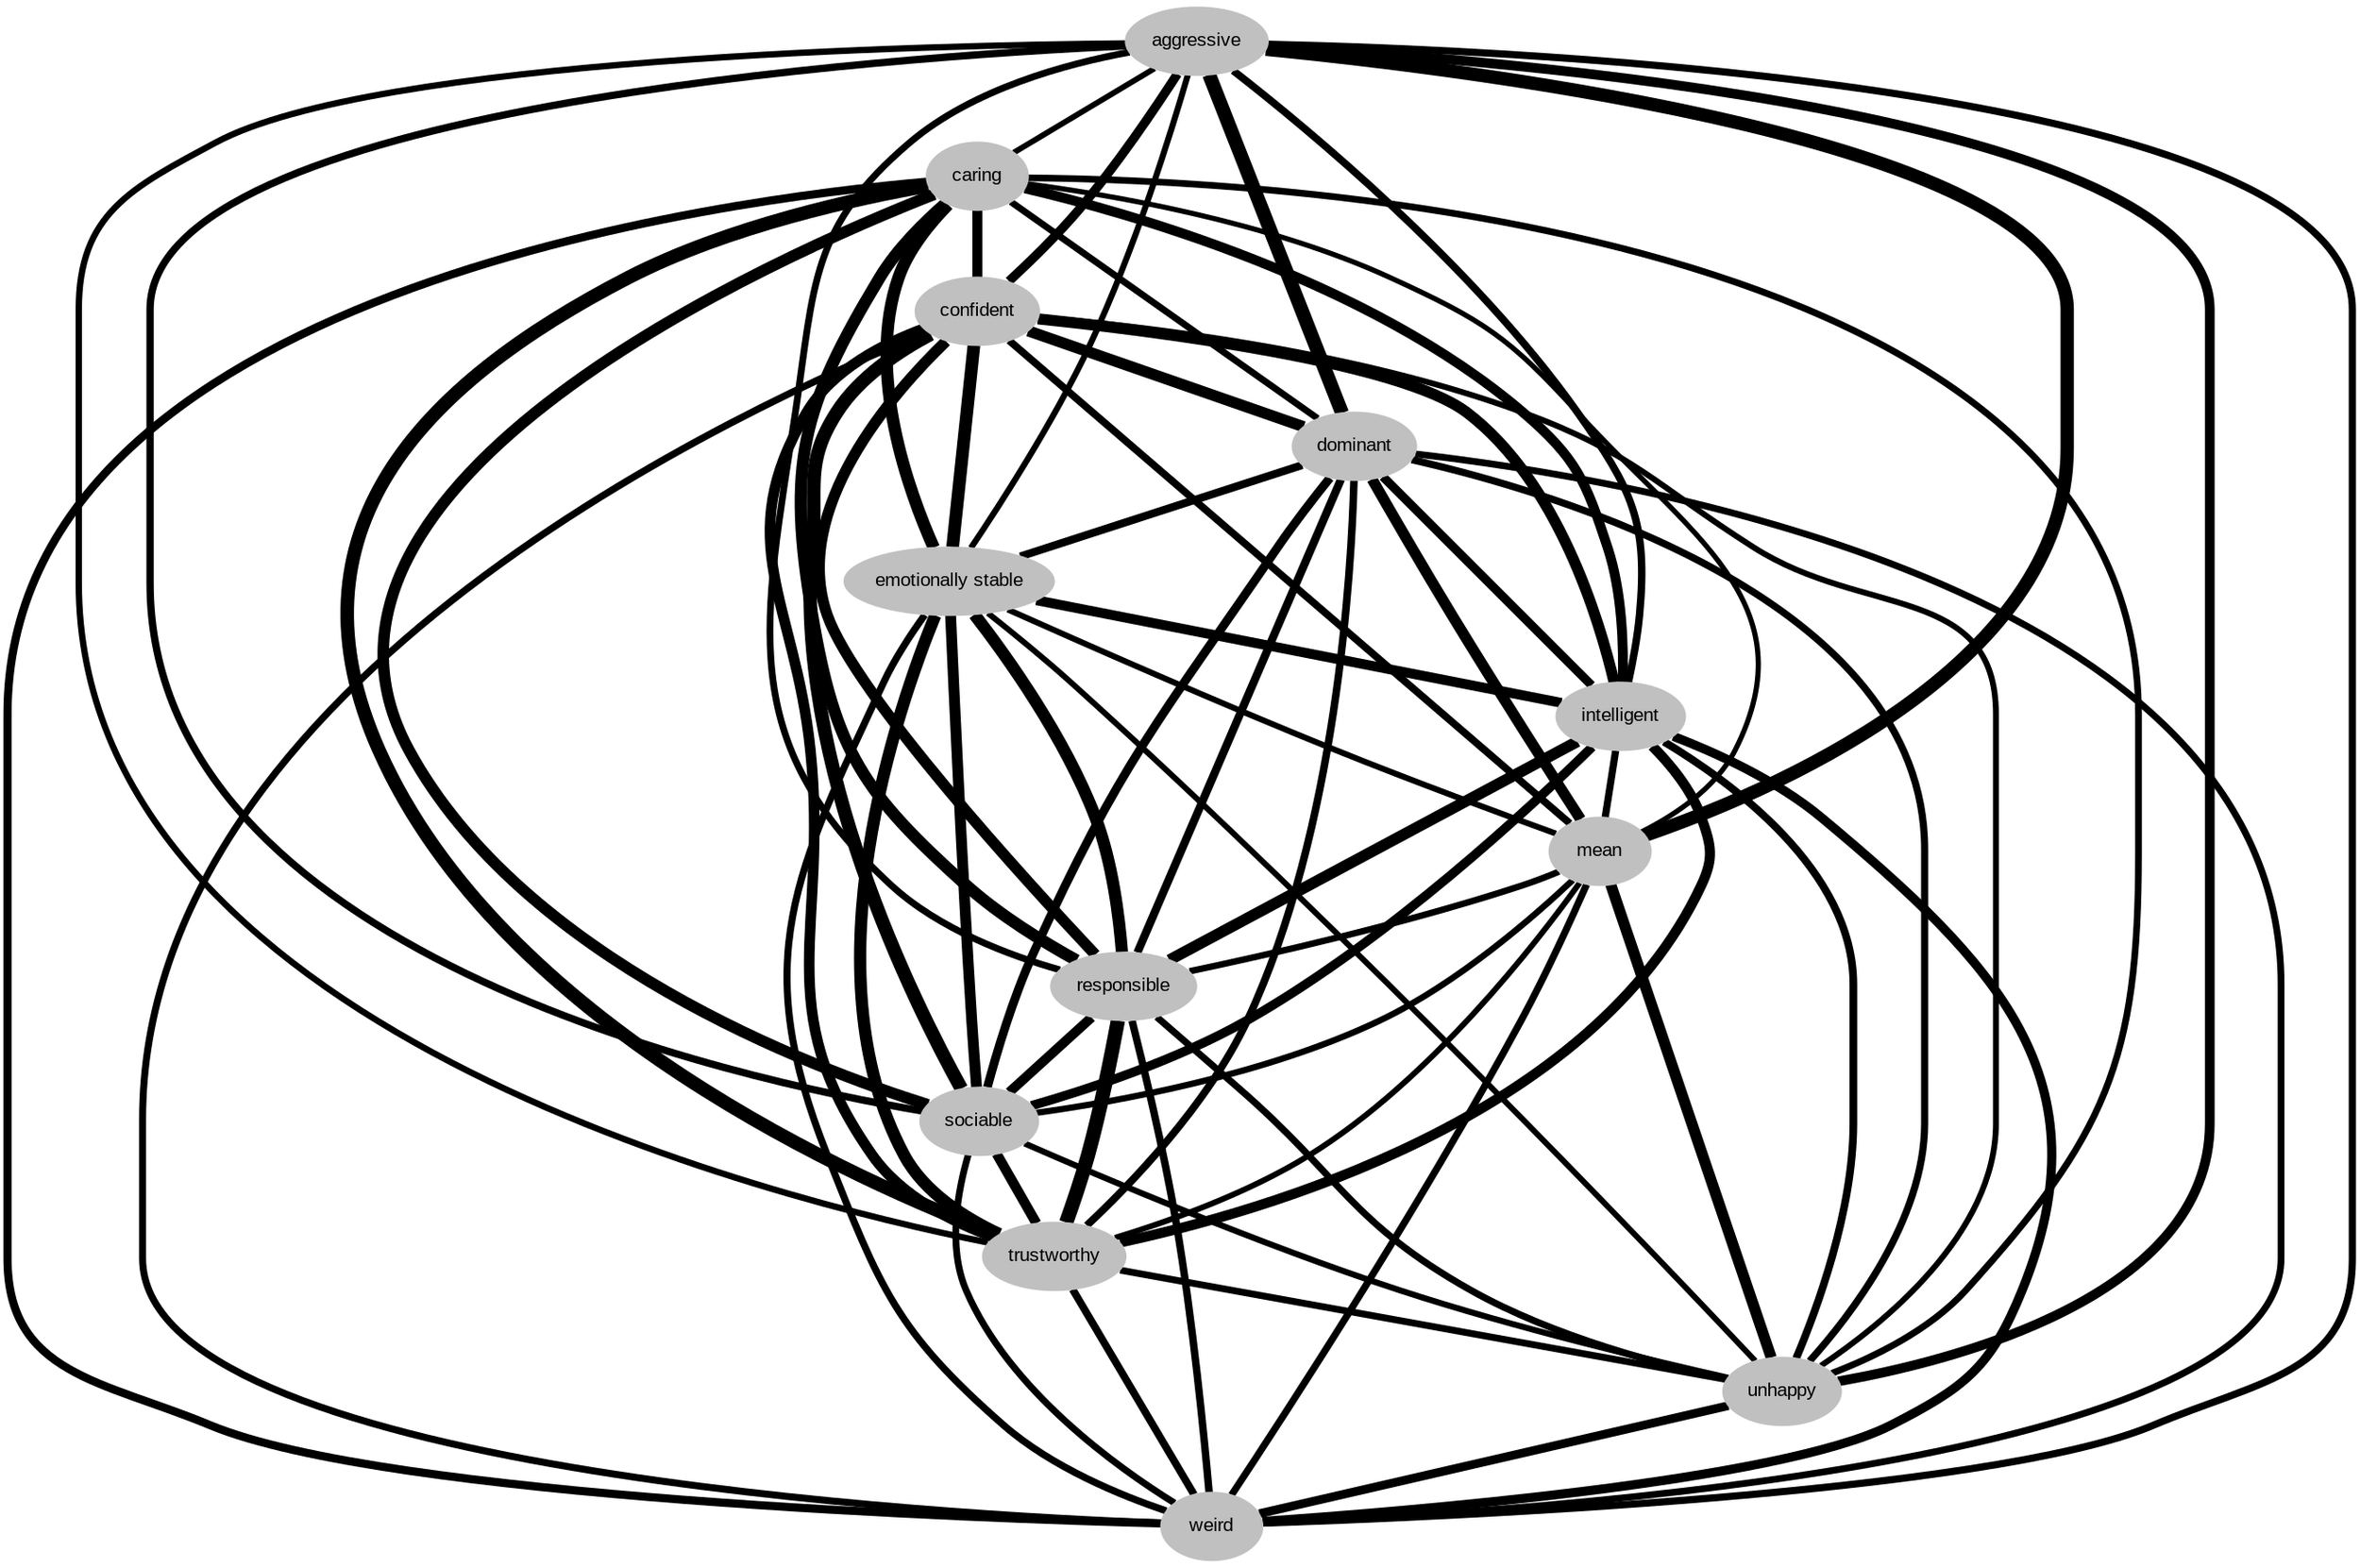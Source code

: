 strict graph "" {
  graph [
    overlap=false outputorder=edgesfirst];
  node [style=filled color="gray" fontname="Arial" fontsize=10];
  edge [color="black"];
  aggressive -- aggressive   [len=0.0,
    penwidth=inf];
  aggressive -- caring   [len=5.38,
    penwidth=3.039281288723667];
  aggressive -- confident  [len=3.35,
    penwidth=4.88099502487562];
  aggressive -- dominant   [len=2.21,
    penwidth=7.398793363499244];
  aggressive -- "emotionally stable"   [len=5.05,
    penwidth=3.237887788778877];
  aggressive -- intelligent  [len=4.12,
    penwidth=3.968770226537216];
  aggressive -- mean   [len=2.3,
    penwidth=7.109275362318839];
  aggressive -- responsible  [len=4.52,
    penwidth=3.6175516224188784];
  aggressive -- sociable   [len=4.19,
    penwidth=3.9024661893396964];
  aggressive -- trustworthy  [len=4.84,
    penwidth=3.378374655647382];
  aggressive -- unhappy  [len=3.16,
    penwidth=5.174472573839661];
  aggressive -- weird  [len=4.25,
    penwidth=3.8473725490196067];
  caring -- caring   [len=0.0,
    penwidth=inf];
  caring -- confident  [len=3.07,
    penwidth=5.32616720955483];
  caring -- dominant   [len=4.58,
    penwidth=3.570160116448325];
  caring -- "emotionally stable"   [len=2.49,
    penwidth=6.566800535475232];
  caring -- intelligent  [len=3.12,
    penwidth=5.2408119658119645];
  caring -- mean   [len=5.95,
    penwidth=2.748123249299719];
  caring -- responsible  [len=2.55,
    penwidth=6.412287581699346];
  caring -- sociable   [len=2.68,
    penwidth=6.101243781094525];
  caring -- trustworthy  [len=2.26,
    penwidth=7.235103244837757];
  caring -- unhappy  [len=4.57,
    penwidth=3.5779722830051046];
  caring -- weird  [len=3.74,
    penwidth=4.372014260249553];
  confident -- confident   [len=0.0,
    penwidth=inf];
  confident -- dominant  [len=2.75,
    penwidth=5.945939393939392];
  confident -- "emotionally stable"  [len=2.42,
    penwidth=6.756749311294764];
  confident -- intelligent   [len=2.77,
    penwidth=5.90300842358604];
  confident -- mean  [len=4.14,
    penwidth=3.9495974235104665];
  confident -- responsible   [len=2.76,
    penwidth=5.9243961352657];
  confident -- sociable  [len=2.26,
    penwidth=7.235103244837757];
  confident -- trustworthy   [len=2.88,
    penwidth=5.6775462962962955];
  confident -- unhappy   [len=5.23,
    penwidth=3.1264499681325675];
  confident -- weird   [len=4.36,
    penwidth=3.750305810397552];
  dominant -- dominant   [len=0.0,
    penwidth=inf];
  dominant -- "emotionally stable"   [len=3.88,
    penwidth=4.214261168384879];
  dominant -- intelligent  [len=3.47,
    penwidth=4.71219980787704];
  dominant -- mean   [len=2.81,
    penwidth=5.818979833926452];
  dominant -- responsible  [len=3.75,
    penwidth=4.360355555555555];
  dominant -- sociable   [len=3.51,
    penwidth=4.658499525166191];
  dominant -- trustworthy  [len=4.06,
    penwidth=4.027422003284071];
  dominant -- unhappy  [len=4.28,
    penwidth=3.820404984423675];
  dominant -- weird  [len=4.52,
    penwidth=3.6175516224188784];
  "emotionally stable" -- "emotionally stable"   [len=0.0,
    penwidth=inf];
  "emotionally stable" -- intelligent  [len=3.11,
    penwidth=5.257663451232582];
  "emotionally stable" -- mean   [len=5.17,
    penwidth=3.162733720180528];
  "emotionally stable" -- responsible  [len=2.51,
    penwidth=6.514475431606905];
  "emotionally stable" -- sociable   [len=2.82,
    penwidth=5.798345153664301];
  "emotionally stable" -- trustworthy  [len=2.51,
    penwidth=6.514475431606905];
  "emotionally stable" -- unhappy  [len=5.28,
    penwidth=3.0968434343434335];
  "emotionally stable" -- weird  [len=4.32,
    penwidth=3.78503086419753];
  intelligent -- intelligent   [len=0.0,
    penwidth=inf];
  intelligent -- mean  [len=4.25,
    penwidth=3.8473725490196067];
  intelligent -- responsible   [len=2.72,
    penwidth=6.011519607843136];
  intelligent -- sociable  [len=3.32,
    penwidth=4.925100401606425];
  intelligent -- trustworthy   [len=3.03,
    penwidth=5.396479647964796];
  intelligent -- unhappy   [len=3.99,
    penwidth=4.098078529657476];
  intelligent -- weird   [len=3.36,
    penwidth=4.866468253968253];
  mean -- mean   [len=0.0,
    penwidth=inf];
  mean -- responsible  [len=4.75,
    penwidth=3.4423859649122797];
  mean -- sociable   [len=4.87,
    penwidth=3.3575633127994515];
  mean -- trustworthy  [len=5.31,
    penwidth=3.079347143753923];
  mean -- unhappy  [len=2.77,
    penwidth=5.90300842358604];
  mean -- weird  [len=4.35,
    penwidth=3.7589272030651335];
  responsible -- responsible   [len=0.0,
    penwidth=inf];
  responsible -- sociable  [len=3.17,
    penwidth=5.158149316508937];
  responsible -- trustworthy   [len=2.15,
    penwidth=7.605271317829456];
  responsible -- unhappy   [len=4.46,
    penwidth=3.666218236173392];
  responsible -- weird   [len=4.11,
    penwidth=3.978426601784265];
  sociable -- sociable   [len=0.0,
    penwidth=inf];
  sociable -- trustworthy  [len=3.06,
    penwidth=5.3435729847494535];
  sociable -- unhappy  [len=5.05,
    penwidth=3.237887788778877];
  sociable -- weird  [len=4.52,
    penwidth=3.6175516224188784];
  trustworthy -- trustworthy   [len=0.0,
    penwidth=inf];
  trustworthy -- unhappy   [len=4.49,
    penwidth=3.641722345953971];
  trustworthy -- weird   [len=4.06,
    penwidth=4.027422003284071];
  unhappy -- unhappy   [len=0.0,
    penwidth=inf];
  unhappy -- weird   [len=3.53,
    penwidth=4.632105760151085];
  weird -- weird   [len=0.0,
    penwidth=inf];
}
